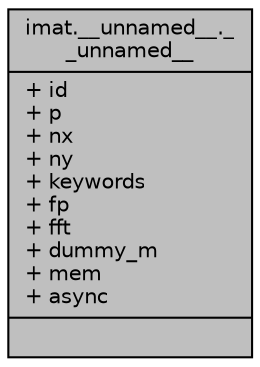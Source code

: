 digraph "imat.__unnamed__.__unnamed__"
{
 // INTERACTIVE_SVG=YES
  bgcolor="transparent";
  edge [fontname="Helvetica",fontsize="10",labelfontname="Helvetica",labelfontsize="10"];
  node [fontname="Helvetica",fontsize="10",shape=record];
  Node162 [label="{imat.__unnamed__._\l_unnamed__\n|+ id\l+ p\l+ nx\l+ ny\l+ keywords\l+ fp\l+ fft\l+ dummy_m\l+ mem\l+ async\l|}",height=0.2,width=0.4,color="black", fillcolor="grey75", style="filled", fontcolor="black"];
}
